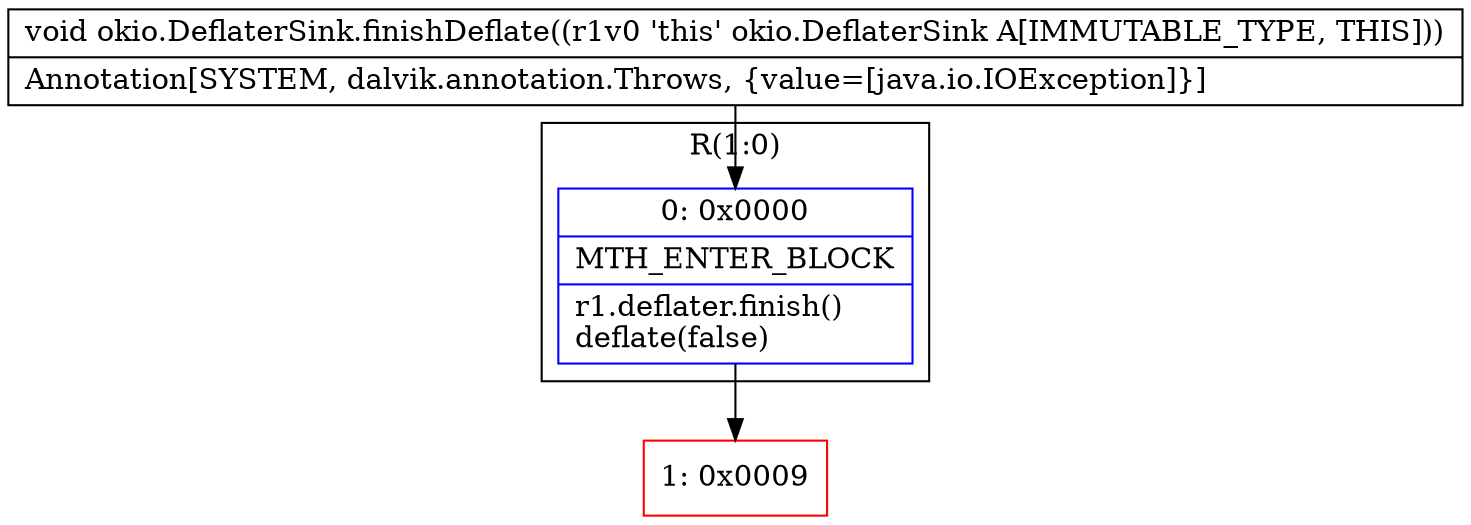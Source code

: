 digraph "CFG forokio.DeflaterSink.finishDeflate()V" {
subgraph cluster_Region_1956439884 {
label = "R(1:0)";
node [shape=record,color=blue];
Node_0 [shape=record,label="{0\:\ 0x0000|MTH_ENTER_BLOCK\l|r1.deflater.finish()\ldeflate(false)\l}"];
}
Node_1 [shape=record,color=red,label="{1\:\ 0x0009}"];
MethodNode[shape=record,label="{void okio.DeflaterSink.finishDeflate((r1v0 'this' okio.DeflaterSink A[IMMUTABLE_TYPE, THIS]))  | Annotation[SYSTEM, dalvik.annotation.Throws, \{value=[java.io.IOException]\}]\l}"];
MethodNode -> Node_0;
Node_0 -> Node_1;
}


